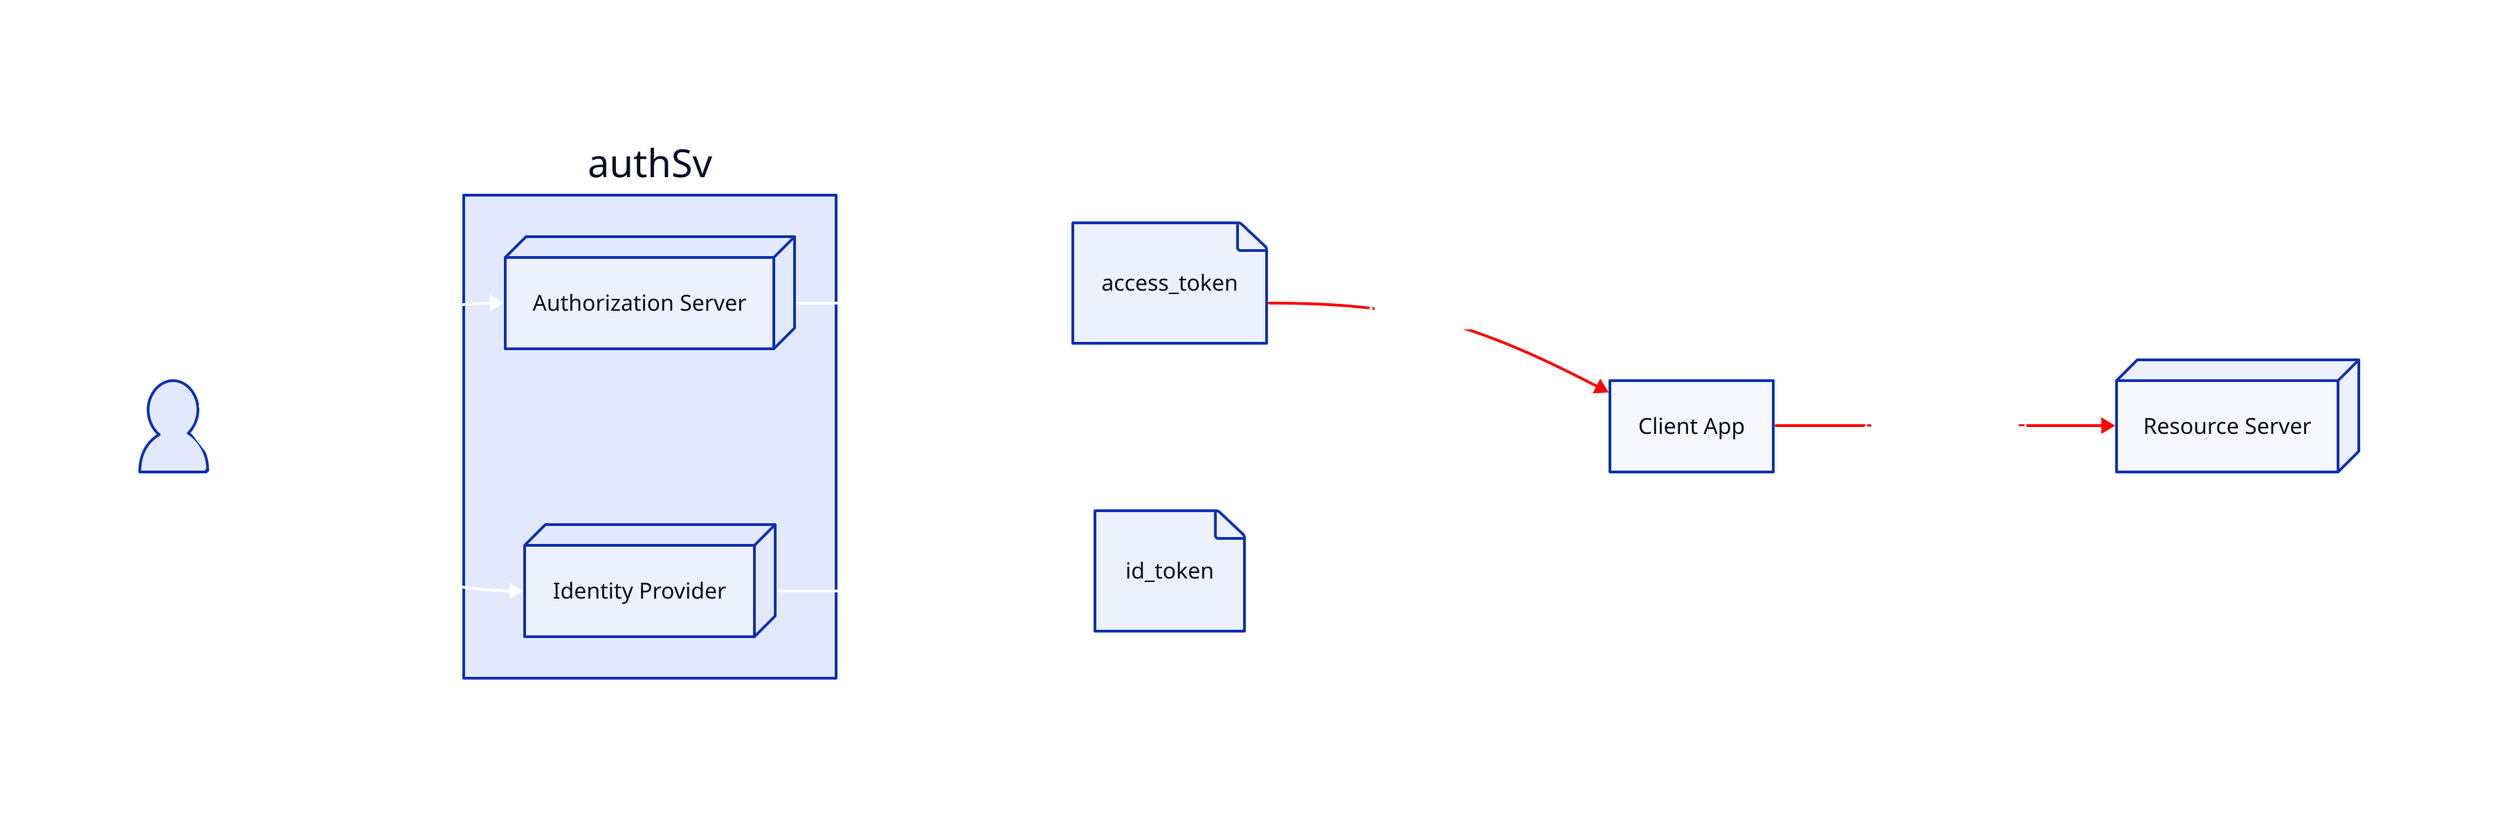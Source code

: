 direction: right
rs: {
  label: Resource Server
  style: {
    3d: true
  }
}

authSv: {
  az: {
    label: Authorization Server
    style: {
      3d: true
    }
  }

  idp: {
    label: Identity Provider
    style: {
      3d: true
    }
  }
}

user: {
  label: User
  shape: person
  style: {
    font-color: 'white'
  }
}

client: {
  label: Client App
}

id_token: {
  shape: page
}

access_token: {
  shape: page
}

user -> authSv.az -> access_token: {
  style: {
    stroke: 'white'
    font-color: 'white'
  }
}
user -> authSv.idp -> id_token: {
  style: {
    stroke: 'white'
    font-color: 'white'
  }
}

access_token -> client -> rs: Access resource {
  style: {
    stroke: 'red'
    font-color: 'white'
  }
}
id_token -> client: identity info {
  style: {
    stroke: 'white'
    font-color: 'white'
  }
}

